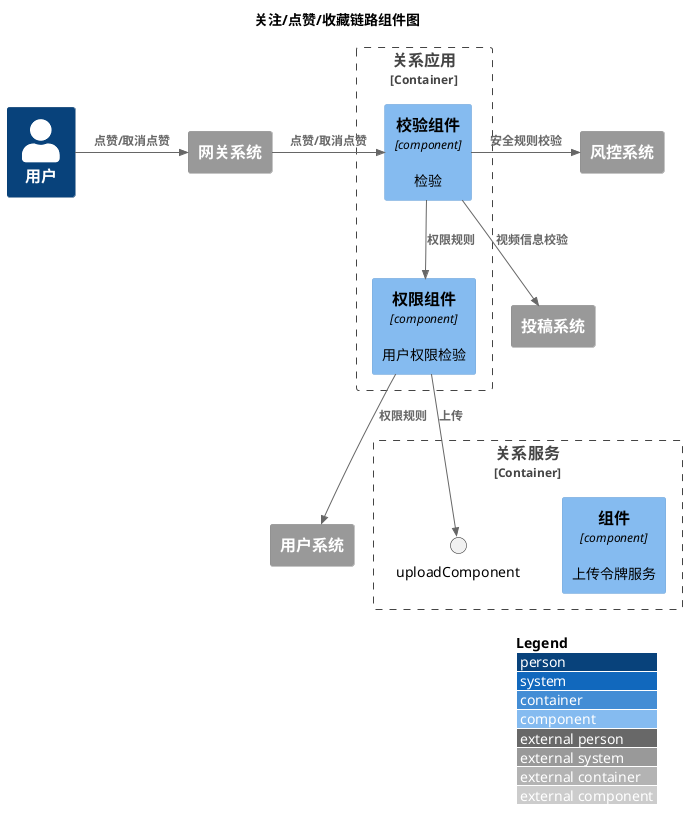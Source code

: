 @startuml
!include <C4/C4_Component>
LAYOUT_WITH_LEGEND()

title 关注/点赞/收藏链路组件图

Person(user, "用户")
System_Ext(gateway,"网关系统")
Rel_R(user, gateway, "点赞/取消点赞")

Container_Boundary(relationFacade, "关系应用"){
    Component(checkComponent, "校验组件", "component", "检验")
    Component(authComponent, "权限组件", "component", "用户权限检验")
    Rel_R(gateway, checkComponent, "点赞/取消点赞")
    Rel(checkComponent, authComponent, "权限规则")
}

Container_Boundary(relationService, "关系服务"){
    Component(relationComponent, "组件", "component", "上传令牌服务")
    Rel(authComponent, uploadComponent, "上传")
}



System_Ext(security,"风控系统")
System_Ext(video,"投稿系统")
System_Ext(userSystem,"用户系统")

Rel_R(checkComponent, security, "安全规则校验")
Rel(checkComponent, video, "视频信息校验")
Rel(authComponent, userSystem, "权限规则")










@enduml